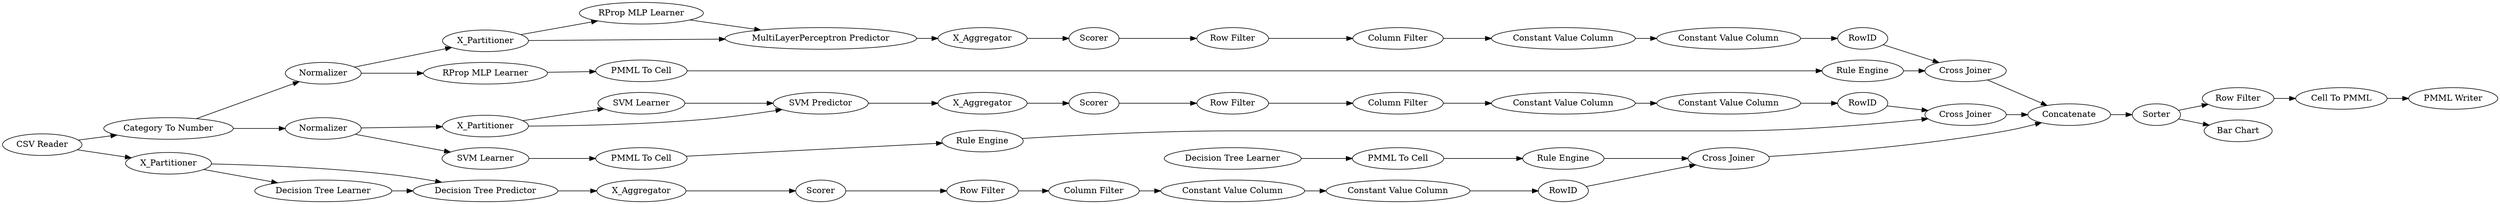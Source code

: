 digraph {
	"-6927907431049170951_39" [label=Normalizer]
	"470889610173093444_61" [label="PMML Writer"]
	"-8597657889769362612_2" [label=X_Partitioner]
	"-8385385869823737648_35" [label="RProp MLP Learner"]
	"7380524280231115238_9" [label="Row Filter"]
	"6397615032794090988_7" [label=X_Aggregator]
	"470889610173093444_53" [label="Row Filter"]
	"7380524280231115238_292" [label="Constant Value Column"]
	"470889610173093444_60" [label=Concatenate]
	"5478475342446316039_294" [label="Column Filter"]
	"-7088972301497276976_33" [label="SVM Learner"]
	"6766996161617093268_34" [label="Rule Engine"]
	"6397615032794090988_31" [label="Decision Tree Learner"]
	"-6927907431049170951_2" [label=X_Partitioner]
	"470889610173093444_58" [label="Category To Number"]
	"-6927907431049170951_38" [label="Cross Joiner"]
	"6766996161617093268_28" [label="PMML To Cell"]
	"-8713554712525210044_293" [label=RowID]
	"-6927907431049170951_32" [label="MultiLayerPerceptron Predictor"]
	"6397615032794090988_32" [label="Decision Tree Predictor"]
	"-8597657889769362612_40" [label=Normalizer]
	"470889610173093444_52" [label=Sorter]
	"6397615032794090988_2" [label=X_Partitioner]
	"-8597657889769362612_32" [label="SVM Predictor"]
	"-8385385869823737648_22" [label="PMML To Cell"]
	"6397615032794090988_38" [label="Cross Joiner"]
	"6766996161617093268_33" [label="Decision Tree Learner"]
	"-6927907431049170951_31" [label="RProp MLP Learner"]
	"-7088972301497276976_34" [label="PMML To Cell"]
	"470889610173093444_54" [label="Cell To PMML"]
	"470889610173093444_59" [label="Bar Chart"]
	"-6927907431049170951_40" [label=Scorer]
	"-8597657889769362612_31" [label="SVM Learner"]
	"-8597657889769362612_41" [label=Scorer]
	"-8713554712525210044_9" [label="Row Filter"]
	"6397615032794090988_39" [label=Scorer]
	"-8597657889769362612_7" [label=X_Aggregator]
	"5478475342446316039_292" [label="Constant Value Column"]
	"-8713554712525210044_294" [label="Column Filter"]
	"5478475342446316039_293" [label=RowID]
	"-8713554712525210044_290" [label="Constant Value Column"]
	"7380524280231115238_290" [label="Constant Value Column"]
	"7380524280231115238_293" [label=RowID]
	"-6927907431049170951_7" [label=X_Aggregator]
	"-8597657889769362612_39" [label="Cross Joiner"]
	"5478475342446316039_290" [label="Constant Value Column"]
	"-8713554712525210044_292" [label="Constant Value Column"]
	"5478475342446316039_9" [label="Row Filter"]
	"-8385385869823737648_34" [label="Rule Engine"]
	"470889610173093444_62" [label="CSV Reader"]
	"7380524280231115238_294" [label="Column Filter"]
	"-7088972301497276976_35" [label="Rule Engine"]
	"6766996161617093268_33" -> "6766996161617093268_28"
	"-6927907431049170951_2" -> "-6927907431049170951_32"
	"-8597657889769362612_31" -> "-8597657889769362612_32"
	"470889610173093444_54" -> "470889610173093444_61"
	"470889610173093444_58" -> "-8597657889769362612_40"
	"-8597657889769362612_40" -> "-7088972301497276976_33"
	"7380524280231115238_294" -> "7380524280231115238_290"
	"6766996161617093268_28" -> "6766996161617093268_34"
	"470889610173093444_58" -> "-6927907431049170951_39"
	"6397615032794090988_7" -> "6397615032794090988_39"
	"-8597657889769362612_32" -> "-8597657889769362612_7"
	"6766996161617093268_34" -> "6397615032794090988_38"
	"-7088972301497276976_33" -> "-7088972301497276976_34"
	"-6927907431049170951_31" -> "-6927907431049170951_32"
	"-8385385869823737648_22" -> "-8385385869823737648_34"
	"-8597657889769362612_41" -> "7380524280231115238_9"
	"-8385385869823737648_34" -> "-6927907431049170951_38"
	"5478475342446316039_9" -> "5478475342446316039_294"
	"7380524280231115238_9" -> "7380524280231115238_294"
	"470889610173093444_52" -> "470889610173093444_53"
	"470889610173093444_62" -> "6397615032794090988_2"
	"-8597657889769362612_40" -> "-8597657889769362612_2"
	"7380524280231115238_290" -> "7380524280231115238_292"
	"7380524280231115238_292" -> "7380524280231115238_293"
	"-8713554712525210044_9" -> "-8713554712525210044_294"
	"-7088972301497276976_34" -> "-7088972301497276976_35"
	"470889610173093444_60" -> "470889610173093444_52"
	"-6927907431049170951_40" -> "5478475342446316039_9"
	"7380524280231115238_293" -> "-8597657889769362612_39"
	"6397615032794090988_38" -> "470889610173093444_60"
	"-6927907431049170951_32" -> "-6927907431049170951_7"
	"-6927907431049170951_39" -> "-8385385869823737648_35"
	"-6927907431049170951_2" -> "-6927907431049170951_31"
	"-7088972301497276976_35" -> "-8597657889769362612_39"
	"-6927907431049170951_39" -> "-6927907431049170951_2"
	"-8713554712525210044_293" -> "6397615032794090988_38"
	"-8597657889769362612_2" -> "-8597657889769362612_31"
	"5478475342446316039_290" -> "5478475342446316039_292"
	"5478475342446316039_293" -> "-6927907431049170951_38"
	"5478475342446316039_294" -> "5478475342446316039_290"
	"470889610173093444_53" -> "470889610173093444_54"
	"-8597657889769362612_2" -> "-8597657889769362612_32"
	"470889610173093444_62" -> "470889610173093444_58"
	"-8385385869823737648_35" -> "-8385385869823737648_22"
	"6397615032794090988_32" -> "6397615032794090988_7"
	"6397615032794090988_39" -> "-8713554712525210044_9"
	"-8713554712525210044_292" -> "-8713554712525210044_293"
	"-8713554712525210044_294" -> "-8713554712525210044_290"
	"-8597657889769362612_39" -> "470889610173093444_60"
	"-6927907431049170951_38" -> "470889610173093444_60"
	"470889610173093444_52" -> "470889610173093444_59"
	"-6927907431049170951_7" -> "-6927907431049170951_40"
	"6397615032794090988_2" -> "6397615032794090988_31"
	"5478475342446316039_292" -> "5478475342446316039_293"
	"6397615032794090988_31" -> "6397615032794090988_32"
	"-8713554712525210044_290" -> "-8713554712525210044_292"
	"-8597657889769362612_7" -> "-8597657889769362612_41"
	"6397615032794090988_2" -> "6397615032794090988_32"
	rankdir=LR
}
